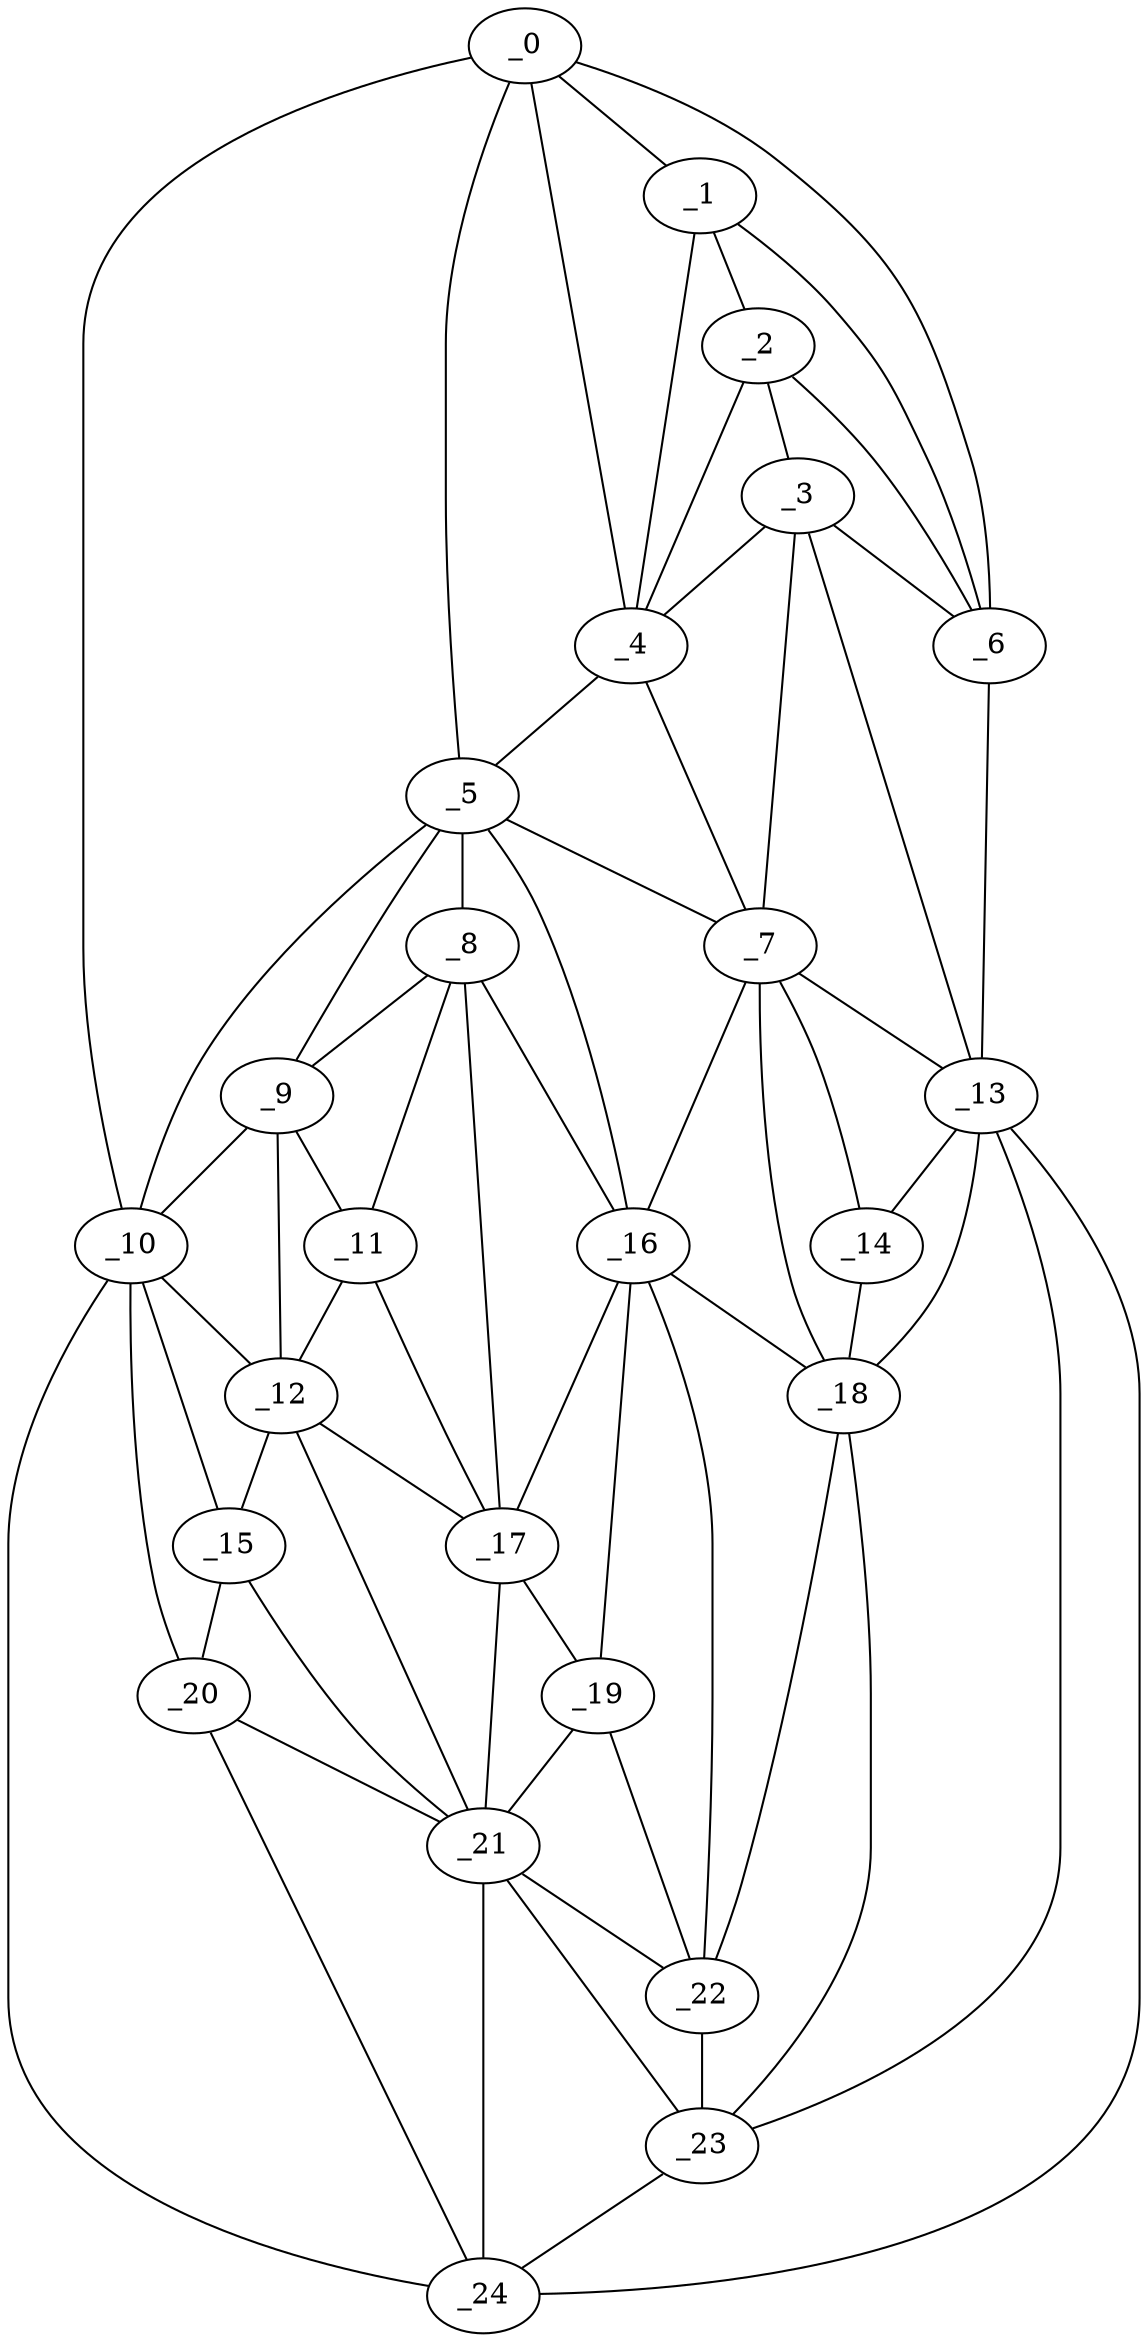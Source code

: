 graph "obj100__245.gxl" {
	_0	 [x=7,
		y=18];
	_1	 [x=32,
		y=18];
	_0 -- _1	 [valence=2];
	_4	 [x=54,
		y=60];
	_0 -- _4	 [valence=2];
	_5	 [x=57,
		y=66];
	_0 -- _5	 [valence=2];
	_6	 [x=59,
		y=9];
	_0 -- _6	 [valence=1];
	_10	 [x=76,
		y=118];
	_0 -- _10	 [valence=1];
	_2	 [x=37,
		y=19];
	_1 -- _2	 [valence=2];
	_1 -- _4	 [valence=1];
	_1 -- _6	 [valence=1];
	_3	 [x=54,
		y=26];
	_2 -- _3	 [valence=2];
	_2 -- _4	 [valence=2];
	_2 -- _6	 [valence=2];
	_3 -- _4	 [valence=1];
	_3 -- _6	 [valence=1];
	_7	 [x=65,
		y=44];
	_3 -- _7	 [valence=2];
	_13	 [x=86,
		y=29];
	_3 -- _13	 [valence=1];
	_4 -- _5	 [valence=2];
	_4 -- _7	 [valence=2];
	_5 -- _7	 [valence=2];
	_8	 [x=74,
		y=87];
	_5 -- _8	 [valence=1];
	_9	 [x=75,
		y=94];
	_5 -- _9	 [valence=2];
	_5 -- _10	 [valence=2];
	_16	 [x=91,
		y=61];
	_5 -- _16	 [valence=2];
	_6 -- _13	 [valence=1];
	_7 -- _13	 [valence=2];
	_14	 [x=87,
		y=37];
	_7 -- _14	 [valence=1];
	_7 -- _16	 [valence=2];
	_18	 [x=94,
		y=50];
	_7 -- _18	 [valence=2];
	_8 -- _9	 [valence=2];
	_11	 [x=82,
		y=89];
	_8 -- _11	 [valence=2];
	_8 -- _16	 [valence=2];
	_17	 [x=92,
		y=84];
	_8 -- _17	 [valence=2];
	_9 -- _10	 [valence=1];
	_9 -- _11	 [valence=2];
	_12	 [x=84,
		y=103];
	_9 -- _12	 [valence=2];
	_10 -- _12	 [valence=1];
	_15	 [x=87,
		y=109];
	_10 -- _15	 [valence=2];
	_20	 [x=100,
		y=110];
	_10 -- _20	 [valence=2];
	_24	 [x=127,
		y=105];
	_10 -- _24	 [valence=1];
	_11 -- _12	 [valence=2];
	_11 -- _17	 [valence=2];
	_12 -- _15	 [valence=1];
	_12 -- _17	 [valence=2];
	_21	 [x=101,
		y=101];
	_12 -- _21	 [valence=2];
	_13 -- _14	 [valence=2];
	_13 -- _18	 [valence=2];
	_23	 [x=119,
		y=94];
	_13 -- _23	 [valence=1];
	_13 -- _24	 [valence=1];
	_14 -- _18	 [valence=2];
	_15 -- _20	 [valence=1];
	_15 -- _21	 [valence=2];
	_16 -- _17	 [valence=1];
	_16 -- _18	 [valence=2];
	_19	 [x=97,
		y=81];
	_16 -- _19	 [valence=2];
	_22	 [x=108,
		y=80];
	_16 -- _22	 [valence=2];
	_17 -- _19	 [valence=2];
	_17 -- _21	 [valence=1];
	_18 -- _22	 [valence=2];
	_18 -- _23	 [valence=2];
	_19 -- _21	 [valence=2];
	_19 -- _22	 [valence=2];
	_20 -- _21	 [valence=2];
	_20 -- _24	 [valence=1];
	_21 -- _22	 [valence=2];
	_21 -- _23	 [valence=1];
	_21 -- _24	 [valence=2];
	_22 -- _23	 [valence=1];
	_23 -- _24	 [valence=2];
}

